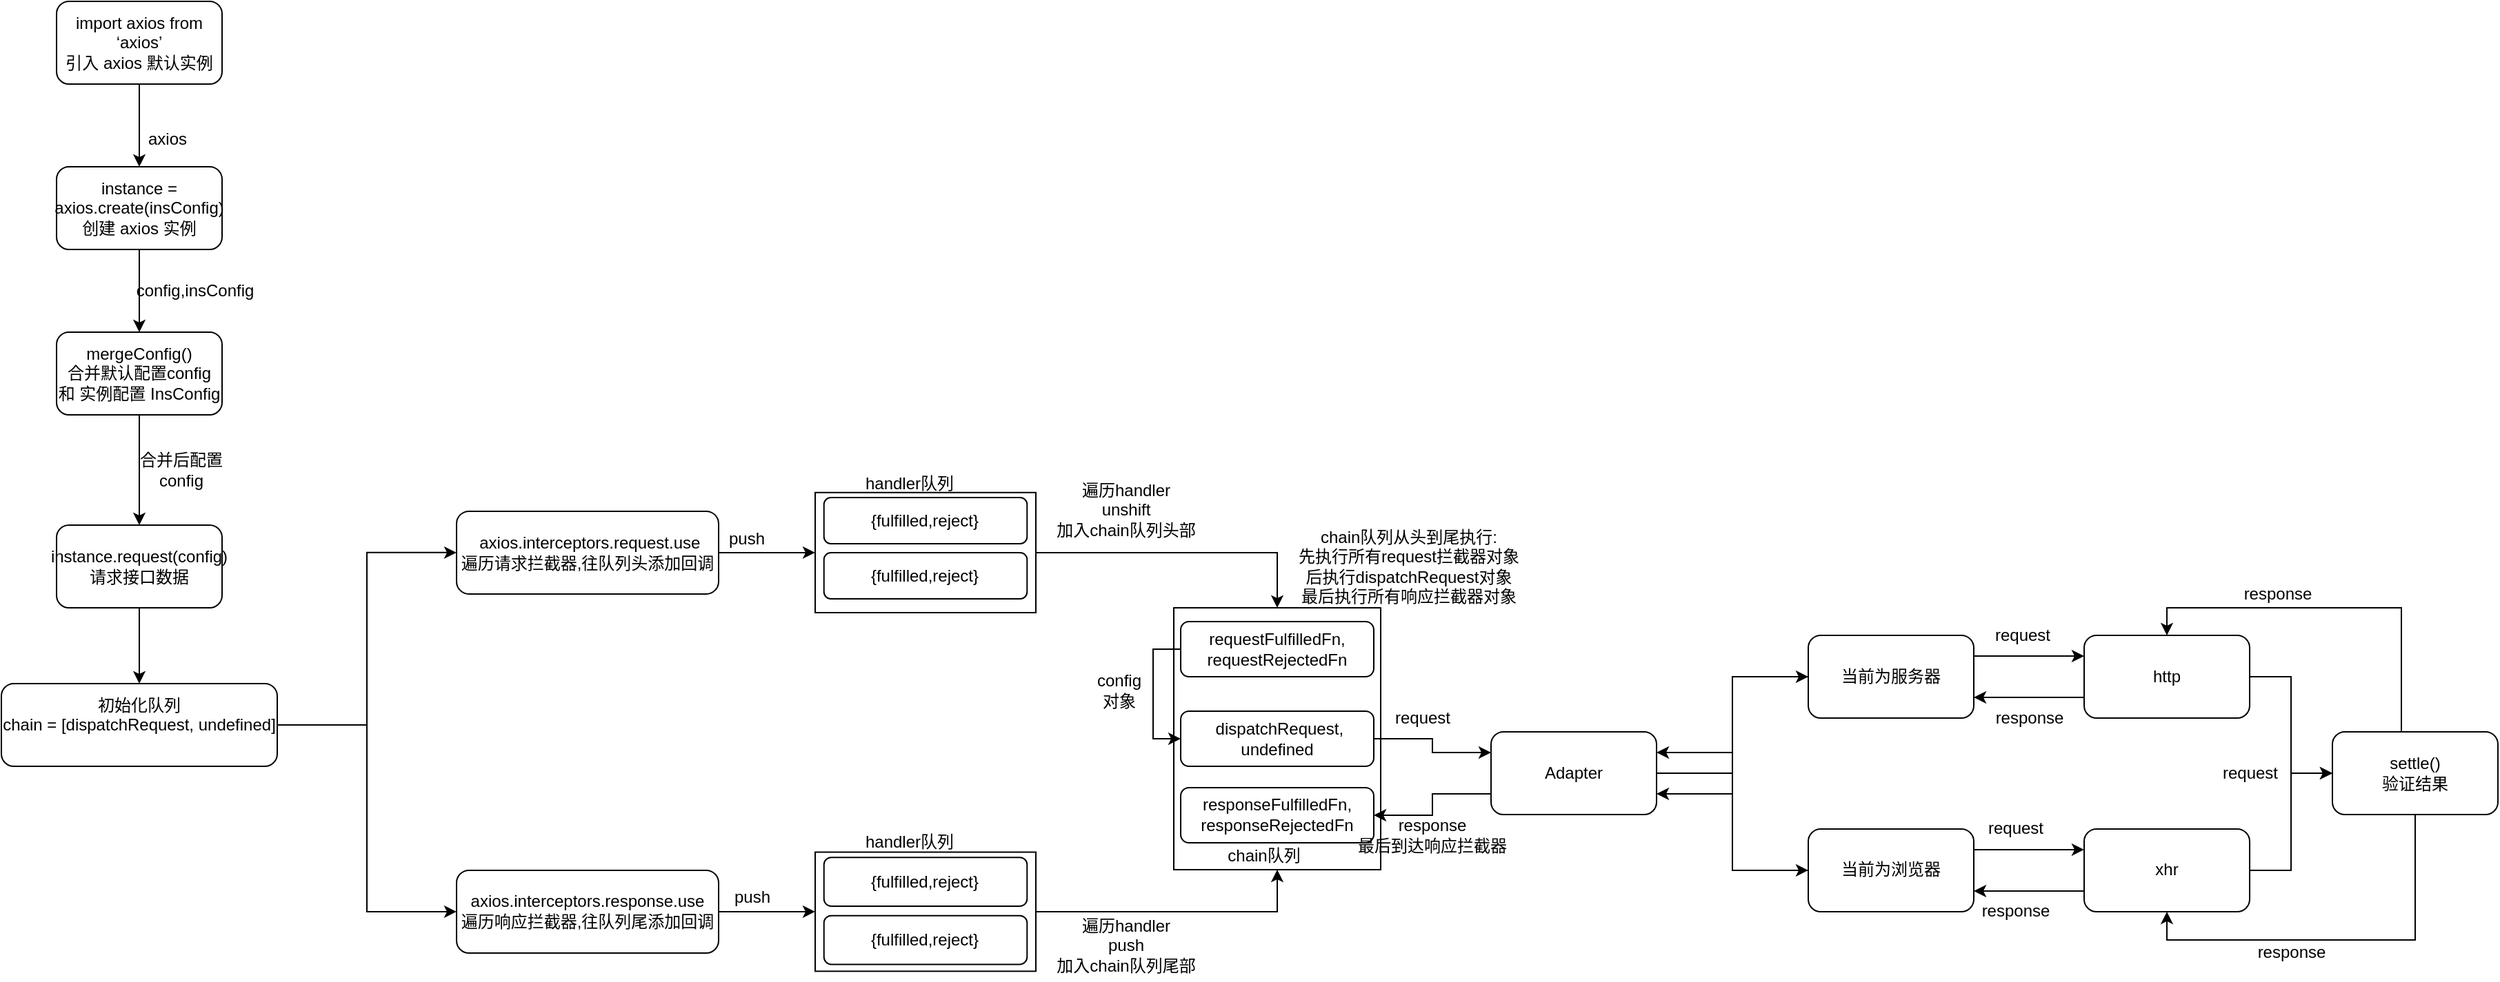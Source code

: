 <mxfile version="14.6.13" type="device"><diagram id="u1KqScX8b7J6e3Q-U_OT" name="第 1 页"><mxGraphModel dx="2057" dy="2064" grid="1" gridSize="10" guides="1" tooltips="1" connect="1" arrows="1" fold="1" page="1" pageScale="1" pageWidth="827" pageHeight="1169" math="0" shadow="0"><root><mxCell id="0"/><mxCell id="1" parent="0"/><mxCell id="-mZ24FEOh65cDqVaBj53-21" style="edgeStyle=orthogonalEdgeStyle;rounded=0;orthogonalLoop=1;jettySize=auto;html=1;entryX=0;entryY=0.5;entryDx=0;entryDy=0;" parent="1" source="-mZ24FEOh65cDqVaBj53-1" target="-mZ24FEOh65cDqVaBj53-5" edge="1"><mxGeometry relative="1" as="geometry"/></mxCell><mxCell id="-mZ24FEOh65cDqVaBj53-1" value="&amp;nbsp;axios.interceptors.request.use&lt;br&gt;遍历请求拦截器,往队列头添加回调" style="rounded=1;whiteSpace=wrap;html=1;" parent="1" vertex="1"><mxGeometry x="180" y="169.94" width="190" height="60" as="geometry"/></mxCell><mxCell id="-mZ24FEOh65cDqVaBj53-22" style="edgeStyle=orthogonalEdgeStyle;rounded=0;orthogonalLoop=1;jettySize=auto;html=1;entryX=0;entryY=0.5;entryDx=0;entryDy=0;" parent="1" source="-mZ24FEOh65cDqVaBj53-2" target="-mZ24FEOh65cDqVaBj53-15" edge="1"><mxGeometry relative="1" as="geometry"/></mxCell><mxCell id="-mZ24FEOh65cDqVaBj53-2" value="axios.interceptors.response.use&lt;br&gt;遍历响应拦截器,往队列尾添加回调" style="rounded=1;whiteSpace=wrap;html=1;" parent="1" vertex="1"><mxGeometry x="180" y="430.48" width="190" height="60" as="geometry"/></mxCell><mxCell id="-mZ24FEOh65cDqVaBj53-7" value="" style="group" parent="1" vertex="1" connectable="0"><mxGeometry x="440" y="143.51" width="160" height="100" as="geometry"/></mxCell><mxCell id="-mZ24FEOh65cDqVaBj53-5" value="" style="rounded=0;whiteSpace=wrap;html=1;" parent="-mZ24FEOh65cDqVaBj53-7" vertex="1"><mxGeometry y="12.86" width="160" height="87.14" as="geometry"/></mxCell><mxCell id="2" value="handler队列" style="text;html=1;align=center;verticalAlign=middle;resizable=0;points=[];autosize=1;" parent="-mZ24FEOh65cDqVaBj53-7" vertex="1"><mxGeometry x="27.733" y="-3.51" width="80" height="20" as="geometry"/></mxCell><mxCell id="-mZ24FEOh65cDqVaBj53-13" value="{fulfilled,reject}" style="rounded=1;whiteSpace=wrap;html=1;" parent="-mZ24FEOh65cDqVaBj53-7" vertex="1"><mxGeometry x="6.37" y="56.49" width="147.27" height="33.51" as="geometry"/></mxCell><mxCell id="-mZ24FEOh65cDqVaBj53-8" value="{fulfilled,reject}" style="rounded=1;whiteSpace=wrap;html=1;" parent="-mZ24FEOh65cDqVaBj53-7" vertex="1"><mxGeometry x="6.37" y="16.49" width="147.27" height="33.51" as="geometry"/></mxCell><mxCell id="-mZ24FEOh65cDqVaBj53-14" value="" style="group" parent="1" vertex="1" connectable="0"><mxGeometry x="440" y="403.7" width="160" height="100" as="geometry"/></mxCell><mxCell id="-mZ24FEOh65cDqVaBj53-15" value="" style="rounded=0;whiteSpace=wrap;html=1;" parent="-mZ24FEOh65cDqVaBj53-14" vertex="1"><mxGeometry y="13.57" width="160" height="86.43" as="geometry"/></mxCell><mxCell id="-mZ24FEOh65cDqVaBj53-16" value="handler队列" style="text;html=1;align=center;verticalAlign=middle;resizable=0;points=[];autosize=1;" parent="-mZ24FEOh65cDqVaBj53-14" vertex="1"><mxGeometry x="27.733" y="-3.705" width="80" height="20" as="geometry"/></mxCell><mxCell id="-mZ24FEOh65cDqVaBj53-17" value="{fulfilled,reject}" style="rounded=1;whiteSpace=wrap;html=1;" parent="-mZ24FEOh65cDqVaBj53-14" vertex="1"><mxGeometry x="6.37" y="59.628" width="147.27" height="35.372" as="geometry"/></mxCell><mxCell id="-mZ24FEOh65cDqVaBj53-18" value="{fulfilled,reject}" style="rounded=1;whiteSpace=wrap;html=1;" parent="-mZ24FEOh65cDqVaBj53-14" vertex="1"><mxGeometry x="6.37" y="17.406" width="147.27" height="35.372" as="geometry"/></mxCell><mxCell id="-mZ24FEOh65cDqVaBj53-23" value="" style="rounded=0;whiteSpace=wrap;html=1;" parent="1" vertex="1"><mxGeometry x="700" y="240" width="150" height="190" as="geometry"/></mxCell><mxCell id="-mZ24FEOh65cDqVaBj53-38" style="edgeStyle=orthogonalEdgeStyle;rounded=0;orthogonalLoop=1;jettySize=auto;html=1;entryX=0;entryY=0.25;entryDx=0;entryDy=0;" parent="1" source="-mZ24FEOh65cDqVaBj53-24" target="-mZ24FEOh65cDqVaBj53-36" edge="1"><mxGeometry relative="1" as="geometry"/></mxCell><mxCell id="-mZ24FEOh65cDqVaBj53-24" value="&lt;div&gt;&amp;nbsp;dispatchRequest, undefined&lt;/div&gt;" style="rounded=1;whiteSpace=wrap;html=1;" parent="1" vertex="1"><mxGeometry x="705" y="315" width="140" height="40" as="geometry"/></mxCell><mxCell id="-mZ24FEOh65cDqVaBj53-34" style="edgeStyle=orthogonalEdgeStyle;rounded=0;orthogonalLoop=1;jettySize=auto;html=1;exitX=0;exitY=0.5;exitDx=0;exitDy=0;entryX=0;entryY=0.5;entryDx=0;entryDy=0;" parent="1" source="-mZ24FEOh65cDqVaBj53-25" target="-mZ24FEOh65cDqVaBj53-24" edge="1"><mxGeometry relative="1" as="geometry"/></mxCell><mxCell id="-mZ24FEOh65cDqVaBj53-25" value="&lt;div&gt;requestFulfilledFn, requestRejectedFn&lt;/div&gt;" style="rounded=1;whiteSpace=wrap;html=1;" parent="1" vertex="1"><mxGeometry x="705" y="250" width="140" height="40" as="geometry"/></mxCell><mxCell id="-mZ24FEOh65cDqVaBj53-26" value="&lt;div&gt;responseFulfilledFn, responseRejectedFn&lt;/div&gt;" style="rounded=1;whiteSpace=wrap;html=1;" parent="1" vertex="1"><mxGeometry x="705" y="370.48" width="140" height="40" as="geometry"/></mxCell><mxCell id="-mZ24FEOh65cDqVaBj53-27" style="edgeStyle=orthogonalEdgeStyle;rounded=0;orthogonalLoop=1;jettySize=auto;html=1;entryX=0.5;entryY=0;entryDx=0;entryDy=0;" parent="1" source="-mZ24FEOh65cDqVaBj53-5" target="-mZ24FEOh65cDqVaBj53-23" edge="1"><mxGeometry relative="1" as="geometry"/></mxCell><mxCell id="-mZ24FEOh65cDqVaBj53-28" value="遍历handler&lt;br&gt;unshift&lt;br&gt;加入chain队列头部" style="text;html=1;align=center;verticalAlign=middle;resizable=0;points=[];autosize=1;" parent="1" vertex="1"><mxGeometry x="605" y="143.51" width="120" height="50" as="geometry"/></mxCell><mxCell id="-mZ24FEOh65cDqVaBj53-29" style="edgeStyle=orthogonalEdgeStyle;rounded=0;orthogonalLoop=1;jettySize=auto;html=1;entryX=0.5;entryY=1;entryDx=0;entryDy=0;" parent="1" source="-mZ24FEOh65cDqVaBj53-15" target="-mZ24FEOh65cDqVaBj53-23" edge="1"><mxGeometry relative="1" as="geometry"/></mxCell><mxCell id="-mZ24FEOh65cDqVaBj53-30" value="遍历handler&lt;br&gt;push&lt;br&gt;加入chain队列尾部" style="text;html=1;align=center;verticalAlign=middle;resizable=0;points=[];autosize=1;" parent="1" vertex="1"><mxGeometry x="605" y="460.48" width="120" height="50" as="geometry"/></mxCell><mxCell id="-mZ24FEOh65cDqVaBj53-31" value="chain队列" style="text;html=1;align=center;verticalAlign=middle;resizable=0;points=[];autosize=1;" parent="1" vertex="1"><mxGeometry x="730" y="410.48" width="70" height="20" as="geometry"/></mxCell><mxCell id="-mZ24FEOh65cDqVaBj53-32" value="push" style="text;html=1;align=center;verticalAlign=middle;resizable=0;points=[];autosize=1;" parent="1" vertex="1"><mxGeometry x="370" y="180" width="40" height="20" as="geometry"/></mxCell><mxCell id="-mZ24FEOh65cDqVaBj53-33" value="push" style="text;html=1;align=center;verticalAlign=middle;resizable=0;points=[];autosize=1;" parent="1" vertex="1"><mxGeometry x="374" y="440.48" width="40" height="20" as="geometry"/></mxCell><mxCell id="-mZ24FEOh65cDqVaBj53-35" value="config&lt;br&gt;对象" style="text;html=1;align=center;verticalAlign=middle;resizable=0;points=[];autosize=1;" parent="1" vertex="1"><mxGeometry x="635" y="285" width="50" height="30" as="geometry"/></mxCell><mxCell id="-mZ24FEOh65cDqVaBj53-39" style="edgeStyle=orthogonalEdgeStyle;rounded=0;orthogonalLoop=1;jettySize=auto;html=1;entryX=1;entryY=0.5;entryDx=0;entryDy=0;exitX=0;exitY=0.75;exitDx=0;exitDy=0;" parent="1" source="-mZ24FEOh65cDqVaBj53-36" target="-mZ24FEOh65cDqVaBj53-26" edge="1"><mxGeometry relative="1" as="geometry"/></mxCell><mxCell id="QWpTCxyrTso_4bkJmpOp-4" style="edgeStyle=orthogonalEdgeStyle;rounded=0;orthogonalLoop=1;jettySize=auto;html=1;entryX=0;entryY=0.5;entryDx=0;entryDy=0;" parent="1" source="-mZ24FEOh65cDqVaBj53-36" target="QWpTCxyrTso_4bkJmpOp-3" edge="1"><mxGeometry relative="1" as="geometry"/></mxCell><mxCell id="QWpTCxyrTso_4bkJmpOp-6" style="edgeStyle=orthogonalEdgeStyle;rounded=0;orthogonalLoop=1;jettySize=auto;html=1;entryX=0;entryY=0.5;entryDx=0;entryDy=0;" parent="1" source="-mZ24FEOh65cDqVaBj53-36" target="QWpTCxyrTso_4bkJmpOp-5" edge="1"><mxGeometry relative="1" as="geometry"/></mxCell><mxCell id="-mZ24FEOh65cDqVaBj53-36" value="&lt;div&gt;Adapter&lt;/div&gt;" style="rounded=1;whiteSpace=wrap;html=1;" parent="1" vertex="1"><mxGeometry x="930" y="330" width="120" height="60" as="geometry"/></mxCell><mxCell id="QWpTCxyrTso_4bkJmpOp-2" value="chain队列从头到尾执行:&lt;br&gt;先执行所有request拦截器对象&lt;br&gt;后执行dispatchRequest对象&lt;br&gt;最后执行所有响应拦截器对象" style="text;html=1;align=center;verticalAlign=middle;resizable=0;points=[];autosize=1;" parent="1" vertex="1"><mxGeometry x="780" y="180" width="180" height="60" as="geometry"/></mxCell><mxCell id="QWpTCxyrTso_4bkJmpOp-9" value="" style="edgeStyle=orthogonalEdgeStyle;rounded=0;orthogonalLoop=1;jettySize=auto;html=1;exitX=1;exitY=0.25;exitDx=0;exitDy=0;entryX=0;entryY=0.25;entryDx=0;entryDy=0;" parent="1" source="QWpTCxyrTso_4bkJmpOp-3" target="QWpTCxyrTso_4bkJmpOp-8" edge="1"><mxGeometry relative="1" as="geometry"/></mxCell><mxCell id="QWpTCxyrTso_4bkJmpOp-30" style="edgeStyle=orthogonalEdgeStyle;rounded=0;orthogonalLoop=1;jettySize=auto;html=1;exitX=0;exitY=0.5;exitDx=0;exitDy=0;entryX=1;entryY=0.25;entryDx=0;entryDy=0;" parent="1" source="QWpTCxyrTso_4bkJmpOp-3" target="-mZ24FEOh65cDqVaBj53-36" edge="1"><mxGeometry relative="1" as="geometry"/></mxCell><mxCell id="QWpTCxyrTso_4bkJmpOp-3" value="当前为服务器" style="rounded=1;whiteSpace=wrap;html=1;" parent="1" vertex="1"><mxGeometry x="1160" y="260" width="120" height="60" as="geometry"/></mxCell><mxCell id="QWpTCxyrTso_4bkJmpOp-11" value="" style="edgeStyle=orthogonalEdgeStyle;rounded=0;orthogonalLoop=1;jettySize=auto;html=1;exitX=1;exitY=0.25;exitDx=0;exitDy=0;entryX=0;entryY=0.25;entryDx=0;entryDy=0;" parent="1" source="QWpTCxyrTso_4bkJmpOp-5" target="QWpTCxyrTso_4bkJmpOp-10" edge="1"><mxGeometry relative="1" as="geometry"/></mxCell><mxCell id="QWpTCxyrTso_4bkJmpOp-29" style="edgeStyle=orthogonalEdgeStyle;rounded=0;orthogonalLoop=1;jettySize=auto;html=1;entryX=1;entryY=0.75;entryDx=0;entryDy=0;" parent="1" source="QWpTCxyrTso_4bkJmpOp-5" target="-mZ24FEOh65cDqVaBj53-36" edge="1"><mxGeometry relative="1" as="geometry"/></mxCell><mxCell id="QWpTCxyrTso_4bkJmpOp-5" value="当前为浏览器" style="rounded=1;whiteSpace=wrap;html=1;" parent="1" vertex="1"><mxGeometry x="1160" y="400.48" width="120" height="60" as="geometry"/></mxCell><mxCell id="QWpTCxyrTso_4bkJmpOp-13" style="edgeStyle=orthogonalEdgeStyle;rounded=0;orthogonalLoop=1;jettySize=auto;html=1;entryX=0;entryY=0.5;entryDx=0;entryDy=0;" parent="1" source="QWpTCxyrTso_4bkJmpOp-8" target="QWpTCxyrTso_4bkJmpOp-12" edge="1"><mxGeometry relative="1" as="geometry"/></mxCell><mxCell id="QWpTCxyrTso_4bkJmpOp-26" style="edgeStyle=orthogonalEdgeStyle;rounded=0;orthogonalLoop=1;jettySize=auto;html=1;exitX=0;exitY=0.75;exitDx=0;exitDy=0;entryX=1;entryY=0.75;entryDx=0;entryDy=0;" parent="1" source="QWpTCxyrTso_4bkJmpOp-8" target="QWpTCxyrTso_4bkJmpOp-3" edge="1"><mxGeometry relative="1" as="geometry"/></mxCell><mxCell id="QWpTCxyrTso_4bkJmpOp-8" value="http" style="whiteSpace=wrap;html=1;rounded=1;" parent="1" vertex="1"><mxGeometry x="1360" y="260" width="120" height="60" as="geometry"/></mxCell><mxCell id="QWpTCxyrTso_4bkJmpOp-14" style="edgeStyle=orthogonalEdgeStyle;rounded=0;orthogonalLoop=1;jettySize=auto;html=1;entryX=0;entryY=0.5;entryDx=0;entryDy=0;" parent="1" source="QWpTCxyrTso_4bkJmpOp-10" target="QWpTCxyrTso_4bkJmpOp-12" edge="1"><mxGeometry relative="1" as="geometry"/></mxCell><mxCell id="QWpTCxyrTso_4bkJmpOp-17" style="edgeStyle=orthogonalEdgeStyle;rounded=0;orthogonalLoop=1;jettySize=auto;html=1;exitX=0;exitY=0.75;exitDx=0;exitDy=0;entryX=1;entryY=0.75;entryDx=0;entryDy=0;" parent="1" source="QWpTCxyrTso_4bkJmpOp-10" target="QWpTCxyrTso_4bkJmpOp-5" edge="1"><mxGeometry relative="1" as="geometry"/></mxCell><mxCell id="QWpTCxyrTso_4bkJmpOp-10" value="xhr" style="whiteSpace=wrap;html=1;rounded=1;" parent="1" vertex="1"><mxGeometry x="1360" y="400.48" width="120" height="60" as="geometry"/></mxCell><mxCell id="QWpTCxyrTso_4bkJmpOp-15" style="edgeStyle=orthogonalEdgeStyle;rounded=0;orthogonalLoop=1;jettySize=auto;html=1;entryX=0.5;entryY=0;entryDx=0;entryDy=0;" parent="1" source="QWpTCxyrTso_4bkJmpOp-12" target="QWpTCxyrTso_4bkJmpOp-8" edge="1"><mxGeometry relative="1" as="geometry"><Array as="points"><mxPoint x="1590" y="240"/><mxPoint x="1420" y="240"/></Array></mxGeometry></mxCell><mxCell id="QWpTCxyrTso_4bkJmpOp-16" style="edgeStyle=orthogonalEdgeStyle;rounded=0;orthogonalLoop=1;jettySize=auto;html=1;entryX=0.5;entryY=1;entryDx=0;entryDy=0;" parent="1" source="QWpTCxyrTso_4bkJmpOp-12" target="QWpTCxyrTso_4bkJmpOp-10" edge="1"><mxGeometry relative="1" as="geometry"><Array as="points"><mxPoint x="1600" y="481"/><mxPoint x="1420" y="481"/></Array></mxGeometry></mxCell><mxCell id="QWpTCxyrTso_4bkJmpOp-12" value="settle()&lt;br&gt;验证结果" style="rounded=1;whiteSpace=wrap;html=1;" parent="1" vertex="1"><mxGeometry x="1540" y="330" width="120" height="60" as="geometry"/></mxCell><mxCell id="QWpTCxyrTso_4bkJmpOp-19" value="request" style="text;html=1;align=center;verticalAlign=middle;resizable=0;points=[];autosize=1;" parent="1" vertex="1"><mxGeometry x="1450" y="350.48" width="60" height="20" as="geometry"/></mxCell><mxCell id="QWpTCxyrTso_4bkJmpOp-22" value="response" style="text;html=1;align=center;verticalAlign=middle;resizable=0;points=[];autosize=1;" parent="1" vertex="1"><mxGeometry x="1465" y="220" width="70" height="20" as="geometry"/></mxCell><mxCell id="QWpTCxyrTso_4bkJmpOp-23" value="response" style="text;html=1;align=center;verticalAlign=middle;resizable=0;points=[];autosize=1;" parent="1" vertex="1"><mxGeometry x="1475" y="480" width="70" height="20" as="geometry"/></mxCell><mxCell id="QWpTCxyrTso_4bkJmpOp-24" value="request" style="text;html=1;align=center;verticalAlign=middle;resizable=0;points=[];autosize=1;" parent="1" vertex="1"><mxGeometry x="1280" y="390.48" width="60" height="20" as="geometry"/></mxCell><mxCell id="QWpTCxyrTso_4bkJmpOp-25" value="response" style="text;html=1;align=center;verticalAlign=middle;resizable=0;points=[];autosize=1;" parent="1" vertex="1"><mxGeometry x="1275" y="450.48" width="70" height="20" as="geometry"/></mxCell><mxCell id="QWpTCxyrTso_4bkJmpOp-27" value="request" style="text;html=1;align=center;verticalAlign=middle;resizable=0;points=[];autosize=1;" parent="1" vertex="1"><mxGeometry x="1285" y="250.0" width="60" height="20" as="geometry"/></mxCell><mxCell id="QWpTCxyrTso_4bkJmpOp-28" value="response" style="text;html=1;align=center;verticalAlign=middle;resizable=0;points=[];autosize=1;" parent="1" vertex="1"><mxGeometry x="1285" y="310" width="70" height="20" as="geometry"/></mxCell><mxCell id="QWpTCxyrTso_4bkJmpOp-31" value="request" style="text;html=1;align=center;verticalAlign=middle;resizable=0;points=[];autosize=1;" parent="1" vertex="1"><mxGeometry x="850" y="310" width="60" height="20" as="geometry"/></mxCell><mxCell id="QWpTCxyrTso_4bkJmpOp-32" value="response&lt;br&gt;最后到达响应拦截器" style="text;html=1;align=center;verticalAlign=middle;resizable=0;points=[];autosize=1;" parent="1" vertex="1"><mxGeometry x="827" y="390.48" width="120" height="30" as="geometry"/></mxCell><mxCell id="ReykOic3F5VAyPRAxIDJ-4" value="" style="edgeStyle=orthogonalEdgeStyle;rounded=0;orthogonalLoop=1;jettySize=auto;html=1;" edge="1" parent="1" source="ReykOic3F5VAyPRAxIDJ-2" target="ReykOic3F5VAyPRAxIDJ-3"><mxGeometry relative="1" as="geometry"/></mxCell><mxCell id="ReykOic3F5VAyPRAxIDJ-2" value="import axios from ‘axios’&lt;br&gt;引入 axios 默认实例" style="rounded=1;whiteSpace=wrap;html=1;" vertex="1" parent="1"><mxGeometry x="-110" y="-200" width="120" height="60" as="geometry"/></mxCell><mxCell id="ReykOic3F5VAyPRAxIDJ-7" value="" style="edgeStyle=orthogonalEdgeStyle;rounded=0;orthogonalLoop=1;jettySize=auto;html=1;" edge="1" parent="1" source="ReykOic3F5VAyPRAxIDJ-3" target="ReykOic3F5VAyPRAxIDJ-6"><mxGeometry relative="1" as="geometry"/></mxCell><mxCell id="ReykOic3F5VAyPRAxIDJ-3" value="instance = axios.create(insConfig)&lt;br&gt;创建 axios 实例" style="whiteSpace=wrap;html=1;rounded=1;" vertex="1" parent="1"><mxGeometry x="-110" y="-80" width="120" height="60" as="geometry"/></mxCell><mxCell id="ReykOic3F5VAyPRAxIDJ-5" value="axios" style="text;html=1;align=center;verticalAlign=middle;resizable=0;points=[];autosize=1;strokeColor=none;" vertex="1" parent="1"><mxGeometry x="-50" y="-110" width="40" height="20" as="geometry"/></mxCell><mxCell id="ReykOic3F5VAyPRAxIDJ-10" value="" style="edgeStyle=orthogonalEdgeStyle;rounded=0;orthogonalLoop=1;jettySize=auto;html=1;" edge="1" parent="1" source="ReykOic3F5VAyPRAxIDJ-6" target="ReykOic3F5VAyPRAxIDJ-9"><mxGeometry relative="1" as="geometry"/></mxCell><mxCell id="ReykOic3F5VAyPRAxIDJ-6" value="mergeConfig()&lt;br&gt;合并默认配置config 和 实例配置 InsConfig" style="whiteSpace=wrap;html=1;rounded=1;" vertex="1" parent="1"><mxGeometry x="-110" y="40.0" width="120" height="60" as="geometry"/></mxCell><mxCell id="ReykOic3F5VAyPRAxIDJ-8" value="config,insConfig" style="text;html=1;align=center;verticalAlign=middle;resizable=0;points=[];autosize=1;strokeColor=none;" vertex="1" parent="1"><mxGeometry x="-60" width="100" height="20" as="geometry"/></mxCell><mxCell id="ReykOic3F5VAyPRAxIDJ-15" value="" style="edgeStyle=orthogonalEdgeStyle;rounded=0;orthogonalLoop=1;jettySize=auto;html=1;" edge="1" parent="1" source="ReykOic3F5VAyPRAxIDJ-9" target="ReykOic3F5VAyPRAxIDJ-14"><mxGeometry relative="1" as="geometry"/></mxCell><mxCell id="ReykOic3F5VAyPRAxIDJ-9" value="instance.request(config)&lt;br&gt;请求接口数据" style="whiteSpace=wrap;html=1;rounded=1;" vertex="1" parent="1"><mxGeometry x="-110" y="180" width="120" height="60" as="geometry"/></mxCell><mxCell id="ReykOic3F5VAyPRAxIDJ-13" value="合并后配置&lt;br&gt;config" style="text;html=1;align=center;verticalAlign=middle;resizable=0;points=[];autosize=1;strokeColor=none;" vertex="1" parent="1"><mxGeometry x="-60" y="125" width="80" height="30" as="geometry"/></mxCell><mxCell id="ReykOic3F5VAyPRAxIDJ-17" style="edgeStyle=orthogonalEdgeStyle;rounded=0;orthogonalLoop=1;jettySize=auto;html=1;entryX=0;entryY=0.5;entryDx=0;entryDy=0;" edge="1" parent="1" source="ReykOic3F5VAyPRAxIDJ-14" target="-mZ24FEOh65cDqVaBj53-1"><mxGeometry relative="1" as="geometry"/></mxCell><mxCell id="ReykOic3F5VAyPRAxIDJ-18" style="edgeStyle=orthogonalEdgeStyle;rounded=0;orthogonalLoop=1;jettySize=auto;html=1;entryX=0;entryY=0.5;entryDx=0;entryDy=0;" edge="1" parent="1" source="ReykOic3F5VAyPRAxIDJ-14" target="-mZ24FEOh65cDqVaBj53-2"><mxGeometry relative="1" as="geometry"/></mxCell><mxCell id="ReykOic3F5VAyPRAxIDJ-14" value="初始化队列&lt;br&gt;&lt;div&gt;chain = [dispatchRequest, undefined]&lt;/div&gt;&lt;div&gt;&lt;br&gt;&lt;/div&gt;" style="whiteSpace=wrap;html=1;rounded=1;" vertex="1" parent="1"><mxGeometry x="-150" y="295" width="200" height="60" as="geometry"/></mxCell></root></mxGraphModel></diagram></mxfile>